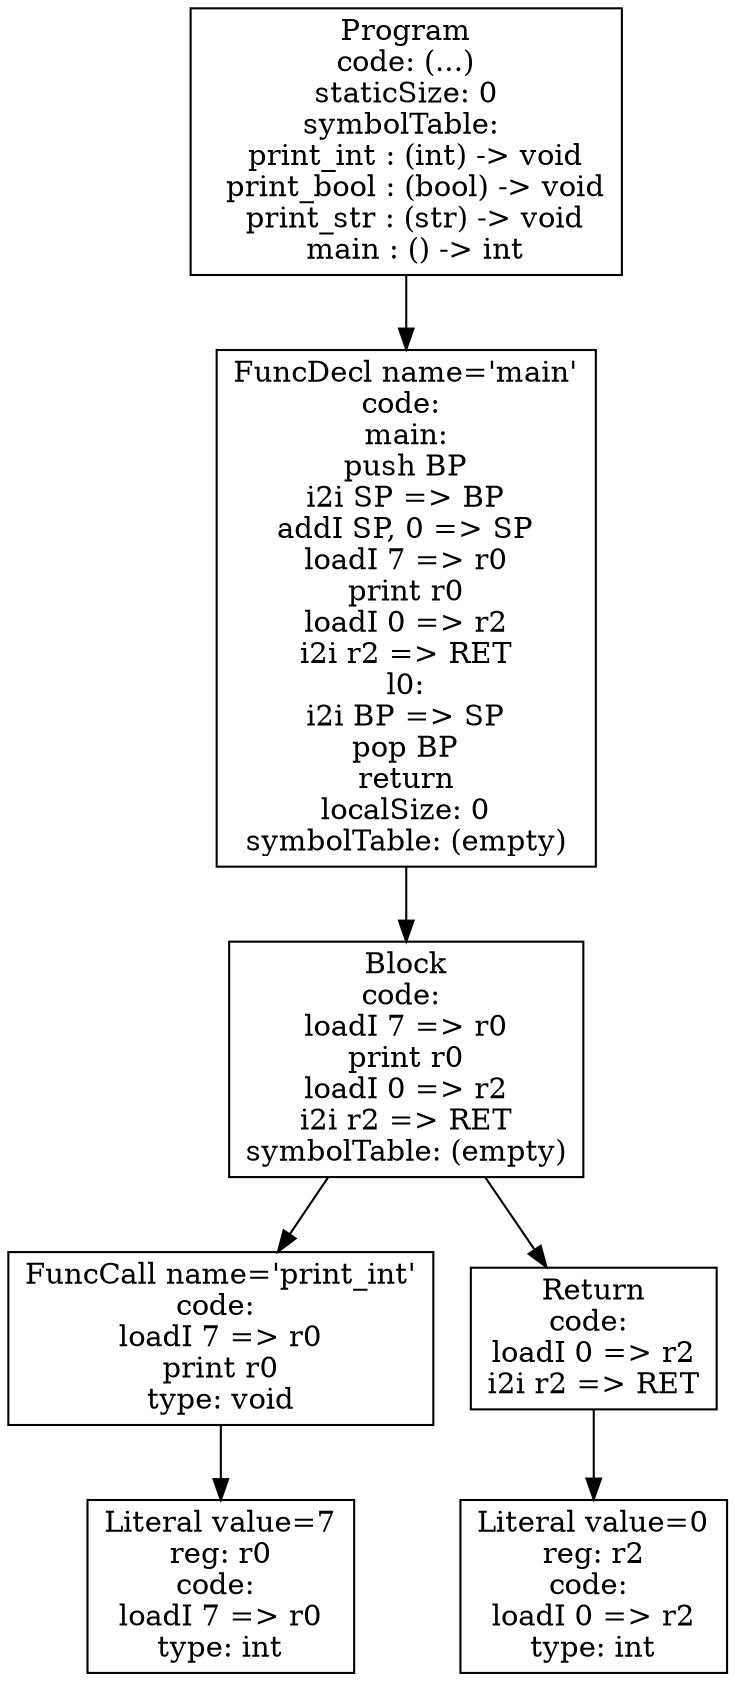 digraph AST {
4 [shape=box, label="Literal value=7\nreg: r0\ncode: \nloadI 7 => r0\ntype: int"];
3 [shape=box, label="FuncCall name='print_int'\ncode: \nloadI 7 => r0\nprint r0\ntype: void"];
3 -> 4;
6 [shape=box, label="Literal value=0\nreg: r2\ncode: \nloadI 0 => r2\ntype: int"];
5 [shape=box, label="Return\ncode: \nloadI 0 => r2\ni2i r2 => RET"];
5 -> 6;
2 [shape=box, label="Block\ncode: \nloadI 7 => r0\nprint r0\nloadI 0 => r2\ni2i r2 => RET\nsymbolTable: (empty)"];
2 -> 3;
2 -> 5;
1 [shape=box, label="FuncDecl name='main'\ncode: \nmain:\npush BP\ni2i SP => BP\naddI SP, 0 => SP\nloadI 7 => r0\nprint r0\nloadI 0 => r2\ni2i r2 => RET\nl0:\ni2i BP => SP\npop BP\nreturn\nlocalSize: 0\nsymbolTable: (empty)"];
1 -> 2;
0 [shape=box, label="Program\ncode: (...)\nstaticSize: 0\nsymbolTable: \n  print_int : (int) -> void\n  print_bool : (bool) -> void\n  print_str : (str) -> void\n  main : () -> int"];
0 -> 1;
}
